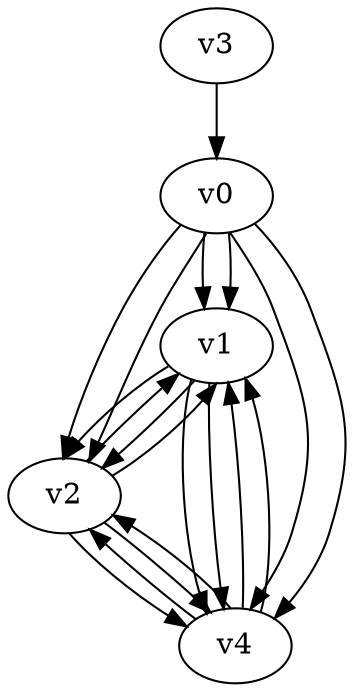 digraph G { 
v0 -> v1 -> v2 -> v4;
v0 -> v1 -> v4 -> v2;
v0 -> v2 -> v1 -> v4;
v0 -> v2 -> v4 -> v1;
v0 -> v4 -> v1 -> v2;
v0 -> v4 -> v2 -> v1;
v3 -> v0;
}